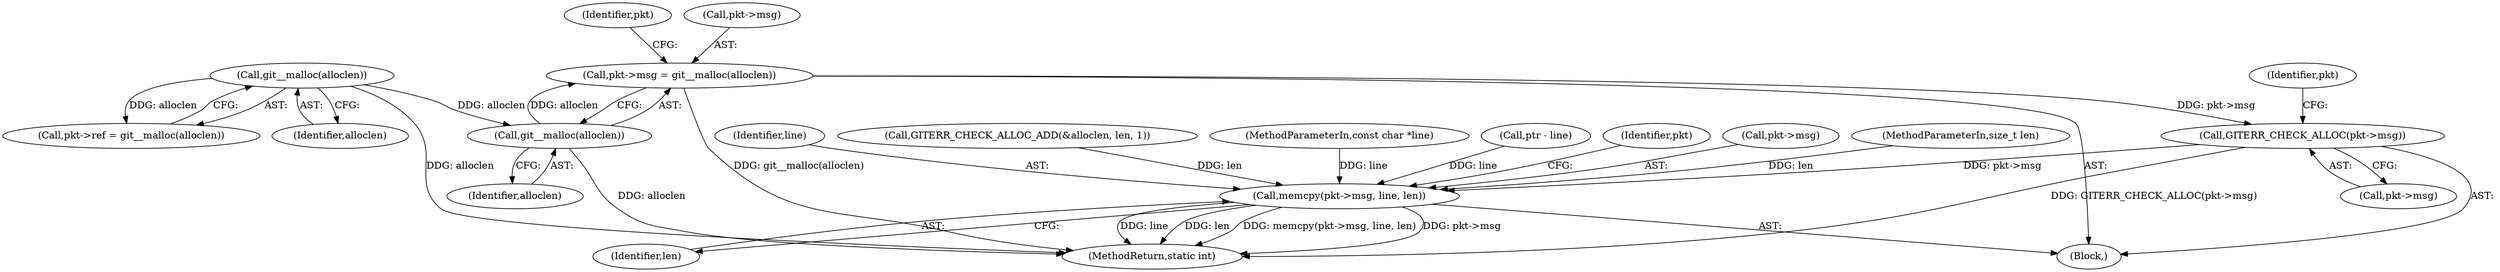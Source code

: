 digraph "0_libgit2_1f9a8510e1d2f20ed7334eeeddb92c4dd8e7c649@API" {
"1000212" [label="(Call,pkt->msg = git__malloc(alloclen))"];
"1000216" [label="(Call,git__malloc(alloclen))"];
"1000161" [label="(Call,git__malloc(alloclen))"];
"1000218" [label="(Call,GITERR_CHECK_ALLOC(pkt->msg))"];
"1000222" [label="(Call,memcpy(pkt->msg, line, len))"];
"1000222" [label="(Call,memcpy(pkt->msg, line, len))"];
"1000219" [label="(Call,pkt->msg)"];
"1000212" [label="(Call,pkt->msg = git__malloc(alloclen))"];
"1000162" [label="(Identifier,alloclen)"];
"1000161" [label="(Call,git__malloc(alloclen))"];
"1000220" [label="(Identifier,pkt)"];
"1000218" [label="(Call,GITERR_CHECK_ALLOC(pkt->msg))"];
"1000105" [label="(Block,)"];
"1000217" [label="(Identifier,alloclen)"];
"1000213" [label="(Call,pkt->msg)"];
"1000227" [label="(Identifier,len)"];
"1000207" [label="(Call,GITERR_CHECK_ALLOC_ADD(&alloclen, len, 1))"];
"1000216" [label="(Call,git__malloc(alloclen))"];
"1000256" [label="(MethodReturn,static int)"];
"1000103" [label="(MethodParameterIn,const char *line)"];
"1000224" [label="(Identifier,pkt)"];
"1000204" [label="(Call,ptr - line)"];
"1000231" [label="(Identifier,pkt)"];
"1000223" [label="(Call,pkt->msg)"];
"1000157" [label="(Call,pkt->ref = git__malloc(alloclen))"];
"1000104" [label="(MethodParameterIn,size_t len)"];
"1000226" [label="(Identifier,line)"];
"1000212" -> "1000105"  [label="AST: "];
"1000212" -> "1000216"  [label="CFG: "];
"1000213" -> "1000212"  [label="AST: "];
"1000216" -> "1000212"  [label="AST: "];
"1000220" -> "1000212"  [label="CFG: "];
"1000212" -> "1000256"  [label="DDG: git__malloc(alloclen)"];
"1000216" -> "1000212"  [label="DDG: alloclen"];
"1000212" -> "1000218"  [label="DDG: pkt->msg"];
"1000216" -> "1000217"  [label="CFG: "];
"1000217" -> "1000216"  [label="AST: "];
"1000216" -> "1000256"  [label="DDG: alloclen"];
"1000161" -> "1000216"  [label="DDG: alloclen"];
"1000161" -> "1000157"  [label="AST: "];
"1000161" -> "1000162"  [label="CFG: "];
"1000162" -> "1000161"  [label="AST: "];
"1000157" -> "1000161"  [label="CFG: "];
"1000161" -> "1000256"  [label="DDG: alloclen"];
"1000161" -> "1000157"  [label="DDG: alloclen"];
"1000218" -> "1000105"  [label="AST: "];
"1000218" -> "1000219"  [label="CFG: "];
"1000219" -> "1000218"  [label="AST: "];
"1000224" -> "1000218"  [label="CFG: "];
"1000218" -> "1000256"  [label="DDG: GITERR_CHECK_ALLOC(pkt->msg)"];
"1000218" -> "1000222"  [label="DDG: pkt->msg"];
"1000222" -> "1000105"  [label="AST: "];
"1000222" -> "1000227"  [label="CFG: "];
"1000223" -> "1000222"  [label="AST: "];
"1000226" -> "1000222"  [label="AST: "];
"1000227" -> "1000222"  [label="AST: "];
"1000231" -> "1000222"  [label="CFG: "];
"1000222" -> "1000256"  [label="DDG: pkt->msg"];
"1000222" -> "1000256"  [label="DDG: line"];
"1000222" -> "1000256"  [label="DDG: len"];
"1000222" -> "1000256"  [label="DDG: memcpy(pkt->msg, line, len)"];
"1000204" -> "1000222"  [label="DDG: line"];
"1000103" -> "1000222"  [label="DDG: line"];
"1000207" -> "1000222"  [label="DDG: len"];
"1000104" -> "1000222"  [label="DDG: len"];
}
